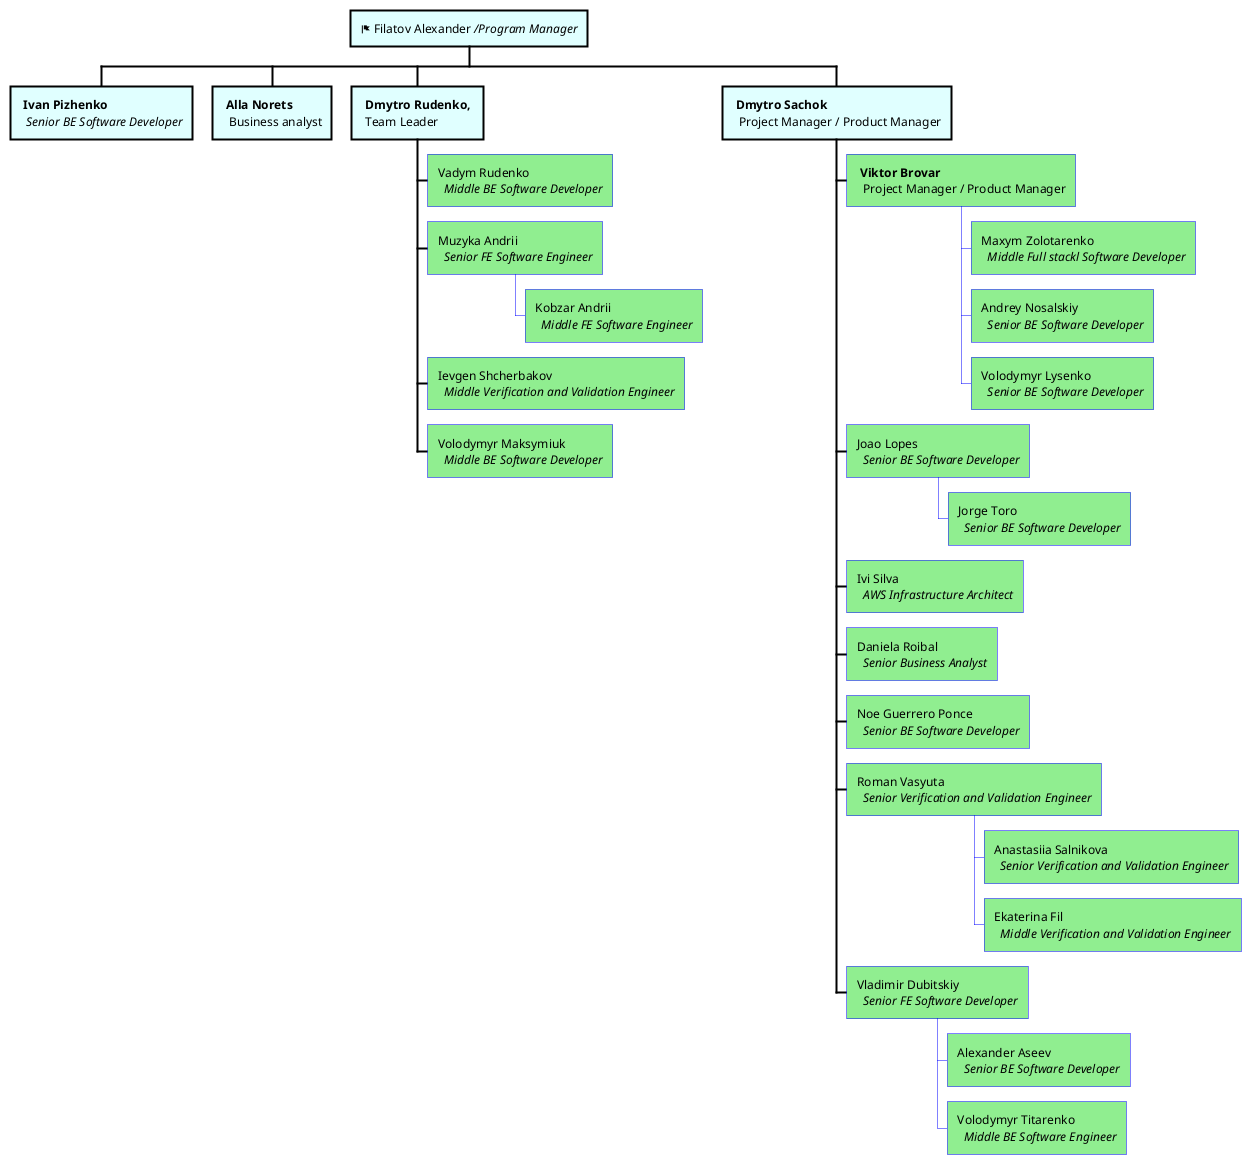 @startwbs
<style>
wbsDiagram {
   .mtx {
       LineColor blue
       LineStyle 1
       LineThickness 1
       BackgroundColor lightgreen
  }
     .alv_team {
         LineColor black
         LineStyle 0
         LineThickness 2
         BackgroundColor lightcyan
    }
    .team {
     LineColor black
             LineStyle 0
             LineThickness 0
             BackgroundColor white
    }

 }
  </style>
* <&flag> Filatov Alexander <i>/Program Manager <<alv_team>>
** <b> Ivan Pizhenko   \n <i> Senior BE Software Developer <<alv_team>>
** <b> Alla Norets \n  Business analyst <<alv_team>>
** <b> Dmytro Rudenko, \n Team Leader  <<alv_team>>
*** Vadym Rudenko  \n <i> Middle BE Software Developer <<mtx>>
*** Muzyka Andrii \n <i> Senior FE Software Engineer <<mtx>>
**** Kobzar Andrii \n <i> Middle FE Software Engineer <<mtx>>
*** Ievgen Shcherbakov \n <i> Middle Verification and Validation Engineer <<mtx>>
*** Volodymyr Maksymiuk \n <i> Middle BE Software Developer <<mtx>>
** <b> Dmytro Sachok \n  Project Manager / Product Manager  <<alv_team>>
*** <b> Viktor Brovar \n  Project Manager / Product Manager  <<mtx>>
**** Maxym Zolotarenko  \n <i> Middle Full stackl Software Developer <<mtx>>
**** Andrey Nosalskiy  \n <i> Senior BE Software Developer <<mtx>>
**** Volodymyr Lysenko  \n <i> Senior BE Software Developer <<mtx>>
*** Joao Lopes  \n <i> Senior BE Software Developer <<mtx>>
**** Jorge Toro   \n <i> Senior BE Software Developer <<mtx>>
*** Ivi Silva  \n <i> AWS Infrastructure Architect <<mtx>>
*** Daniela Roibal   \n <i> Senior Business Analyst <<mtx>>
*** Noe Guerrero Ponce  \n <i> Senior BE Software Developer <<mtx>>
*** Roman Vasyuta   \n <i> Senior Verification and Validation Engineer <<mtx>>
**** Anastasiia Salnikova   \n <i> Senior Verification and Validation Engineer <<mtx>>
**** Ekaterina Fil  \n <i> Middle Verification and Validation Engineer <<mtx>>
*** Vladimir Dubitskiy   \n <i> Senior FE Software Developer <<mtx>>
**** Alexander Aseev  \n <i> Senior BE Software Developer <<mtx>>
**** Volodymyr Titarenko \n <i> Middle BE Software Engineer <<mtx>>



@endwbs